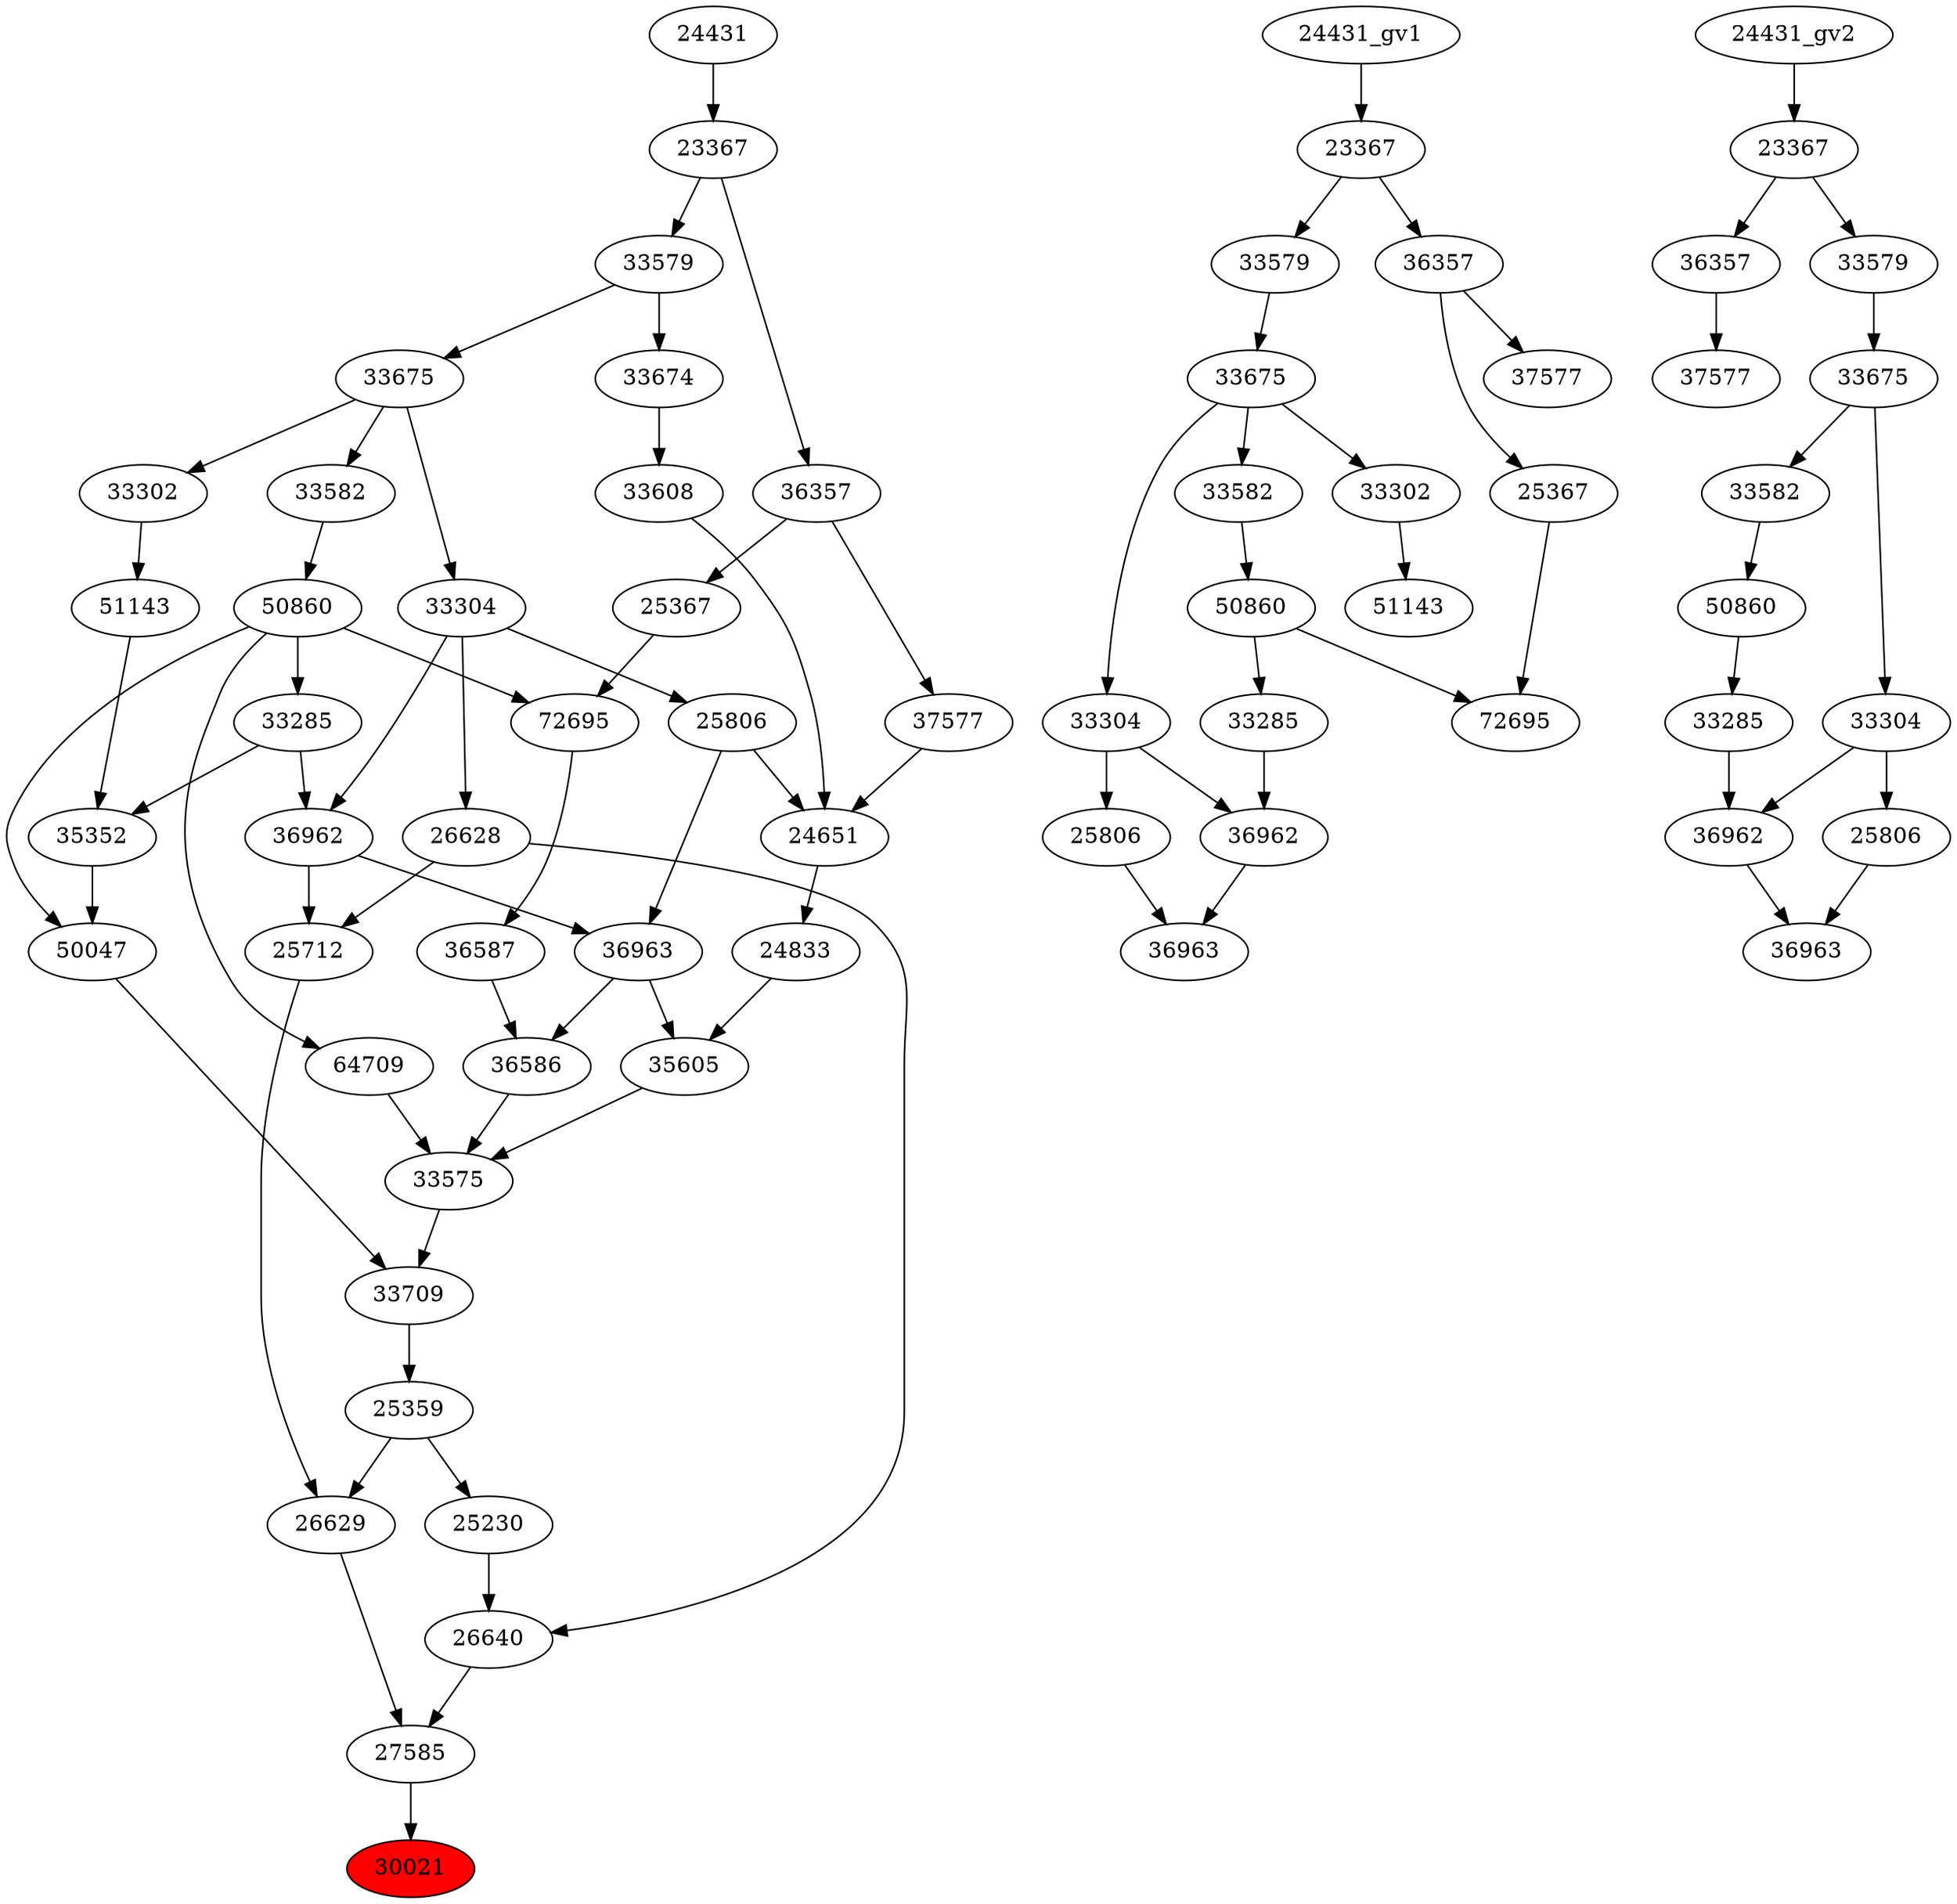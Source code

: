 strict digraph root {
	node [label="\N"];
	{
		node [fillcolor="",
			label="\N",
			style=""
		];
		30021		 [fillcolor=red,
			label=30021,
			style=filled];
		27585		 [label=27585];
		27585 -> 30021;
		26640		 [label=26640];
		26640 -> 27585;
		26629		 [label=26629];
		26629 -> 27585;
		26628		 [label=26628];
		26628 -> 26640;
		25712		 [label=25712];
		26628 -> 25712;
		25230		 [label=25230];
		25230 -> 26640;
		25359		 [label=25359];
		25359 -> 26629;
		25359 -> 25230;
		25712 -> 26629;
		33304		 [label=33304];
		33304 -> 26628;
		36962		 [label=36962];
		33304 -> 36962;
		25806		 [label=25806];
		33304 -> 25806;
		33709		 [label=33709];
		33709 -> 25359;
		36962 -> 25712;
		36963		 [label=36963];
		36962 -> 36963;
		33675		 [label=33675];
		33675 -> 33304;
		33582		 [label=33582];
		33675 -> 33582;
		33302		 [label=33302];
		33675 -> 33302;
		50047		 [label=50047];
		50047 -> 33709;
		33575		 [label=33575];
		33575 -> 33709;
		33285		 [label=33285];
		33285 -> 36962;
		35352		 [label=35352];
		33285 -> 35352;
		33579		 [label=33579];
		33579 -> 33675;
		33674		 [label=33674];
		33579 -> 33674;
		35352 -> 50047;
		50860		 [label=50860];
		50860 -> 50047;
		50860 -> 33285;
		64709		 [label=64709];
		50860 -> 64709;
		72695		 [label=72695];
		50860 -> 72695;
		36586		 [label=36586];
		36586 -> 33575;
		35605		 [label=35605];
		35605 -> 33575;
		64709 -> 33575;
		23367		 [label=23367];
		23367 -> 33579;
		36357		 [label=36357];
		23367 -> 36357;
		51143		 [label=51143];
		51143 -> 35352;
		33582 -> 50860;
		36587		 [label=36587];
		36587 -> 36586;
		36963 -> 36586;
		36963 -> 35605;
		24833		 [label=24833];
		24833 -> 35605;
		24431		 [label=24431];
		24431 -> 23367;
		33302 -> 51143;
		72695 -> 36587;
		25806 -> 36963;
		24651		 [label=24651];
		25806 -> 24651;
		24651 -> 24833;
		25367		 [label=25367];
		25367 -> 72695;
		33608		 [label=33608];
		33608 -> 24651;
		37577		 [label=37577];
		37577 -> 24651;
		36357 -> 25367;
		36357 -> 37577;
		33674 -> 33608;
	}
	{
		node [label="\N"];
		"33304_gv1"		 [label=33304];
		"36962_gv1"		 [label=36962];
		"33304_gv1" -> "36962_gv1";
		"25806_gv1"		 [label=25806];
		"33304_gv1" -> "25806_gv1";
		"33675_gv1"		 [label=33675];
		"33675_gv1" -> "33304_gv1";
		"33582_gv1"		 [label=33582];
		"33675_gv1" -> "33582_gv1";
		"33302_gv1"		 [label=33302];
		"33675_gv1" -> "33302_gv1";
		"36963_gv1"		 [label=36963];
		"36962_gv1" -> "36963_gv1";
		"33285_gv1"		 [label=33285];
		"33285_gv1" -> "36962_gv1";
		"33579_gv1"		 [label=33579];
		"33579_gv1" -> "33675_gv1";
		"50860_gv1"		 [label=50860];
		"50860_gv1" -> "33285_gv1";
		"72695_gv1"		 [label=72695];
		"50860_gv1" -> "72695_gv1";
		"23367_gv1"		 [label=23367];
		"23367_gv1" -> "33579_gv1";
		"36357_gv1"		 [label=36357];
		"23367_gv1" -> "36357_gv1";
		"33582_gv1" -> "50860_gv1";
		"24431_gv1" -> "23367_gv1";
		"51143_gv1"		 [label=51143];
		"33302_gv1" -> "51143_gv1";
		"25806_gv1" -> "36963_gv1";
		"25367_gv1"		 [label=25367];
		"25367_gv1" -> "72695_gv1";
		"36357_gv1" -> "25367_gv1";
		"37577_gv1"		 [label=37577];
		"36357_gv1" -> "37577_gv1";
	}
	{
		node [label="\N"];
		"36963_gv2"		 [label=36963];
		"36962_gv2"		 [label=36962];
		"36962_gv2" -> "36963_gv2";
		"25806_gv2"		 [label=25806];
		"25806_gv2" -> "36963_gv2";
		"50860_gv2"		 [label=50860];
		"33285_gv2"		 [label=33285];
		"50860_gv2" -> "33285_gv2";
		"33582_gv2"		 [label=33582];
		"33582_gv2" -> "50860_gv2";
		"33285_gv2" -> "36962_gv2";
		"33304_gv2"		 [label=33304];
		"33304_gv2" -> "36962_gv2";
		"33304_gv2" -> "25806_gv2";
		"37577_gv2"		 [label=37577];
		"36357_gv2"		 [label=36357];
		"36357_gv2" -> "37577_gv2";
		"33675_gv2"		 [label=33675];
		"33675_gv2" -> "33582_gv2";
		"33675_gv2" -> "33304_gv2";
		"23367_gv2"		 [label=23367];
		"23367_gv2" -> "36357_gv2";
		"33579_gv2"		 [label=33579];
		"23367_gv2" -> "33579_gv2";
		"33579_gv2" -> "33675_gv2";
		"24431_gv2" -> "23367_gv2";
	}
}
